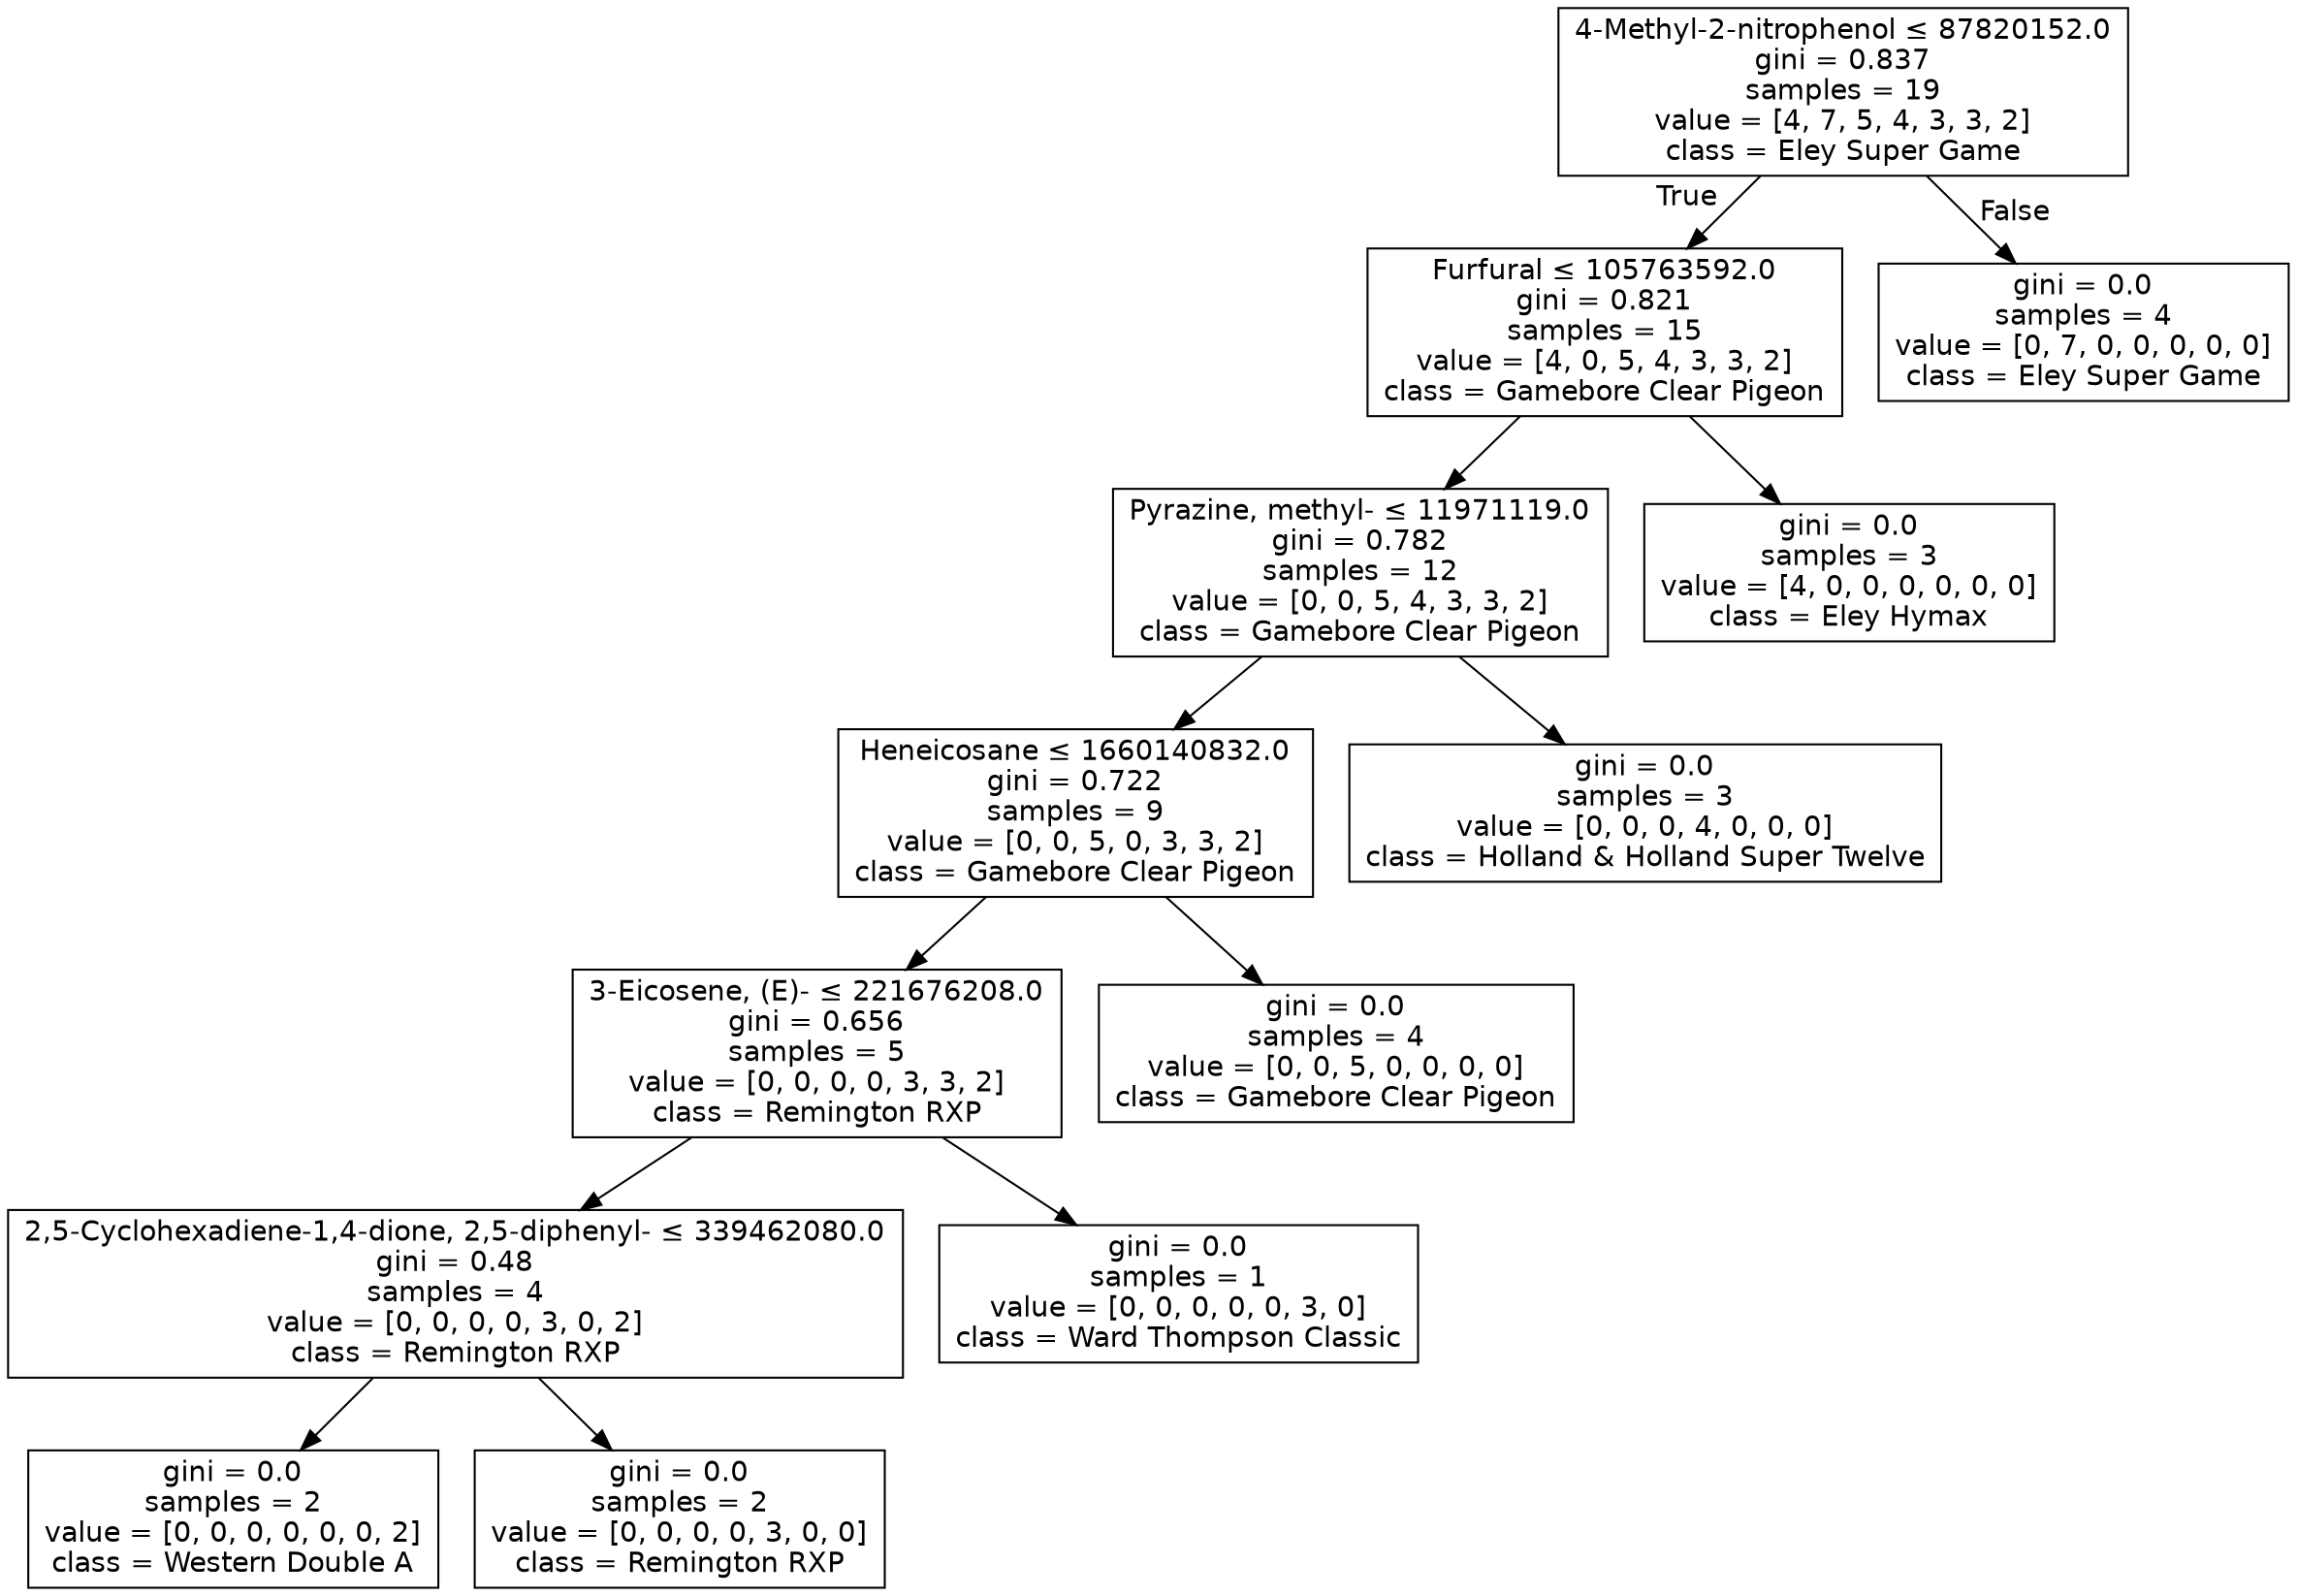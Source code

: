 digraph Tree {
node [shape=box, fontname="helvetica"] ;
edge [fontname="helvetica"] ;
0 [label=<4-Methyl-2-nitrophenol &le; 87820152.0<br/>gini = 0.837<br/>samples = 19<br/>value = [4, 7, 5, 4, 3, 3, 2]<br/>class = Eley Super Game>] ;
1 [label=<Furfural &le; 105763592.0<br/>gini = 0.821<br/>samples = 15<br/>value = [4, 0, 5, 4, 3, 3, 2]<br/>class = Gamebore Clear Pigeon>] ;
0 -> 1 [labeldistance=2.5, labelangle=45, headlabel="True"] ;
2 [label=<Pyrazine, methyl- &le; 11971119.0<br/>gini = 0.782<br/>samples = 12<br/>value = [0, 0, 5, 4, 3, 3, 2]<br/>class = Gamebore Clear Pigeon>] ;
1 -> 2 ;
3 [label=<Heneicosane &le; 1660140832.0<br/>gini = 0.722<br/>samples = 9<br/>value = [0, 0, 5, 0, 3, 3, 2]<br/>class = Gamebore Clear Pigeon>] ;
2 -> 3 ;
4 [label=<3-Eicosene, (E)- &le; 221676208.0<br/>gini = 0.656<br/>samples = 5<br/>value = [0, 0, 0, 0, 3, 3, 2]<br/>class = Remington RXP>] ;
3 -> 4 ;
5 [label=<2,5-Cyclohexadiene-1,4-dione, 2,5-diphenyl- &le; 339462080.0<br/>gini = 0.48<br/>samples = 4<br/>value = [0, 0, 0, 0, 3, 0, 2]<br/>class = Remington RXP>] ;
4 -> 5 ;
6 [label=<gini = 0.0<br/>samples = 2<br/>value = [0, 0, 0, 0, 0, 0, 2]<br/>class = Western Double A>] ;
5 -> 6 ;
7 [label=<gini = 0.0<br/>samples = 2<br/>value = [0, 0, 0, 0, 3, 0, 0]<br/>class = Remington RXP>] ;
5 -> 7 ;
8 [label=<gini = 0.0<br/>samples = 1<br/>value = [0, 0, 0, 0, 0, 3, 0]<br/>class = Ward Thompson Classic>] ;
4 -> 8 ;
9 [label=<gini = 0.0<br/>samples = 4<br/>value = [0, 0, 5, 0, 0, 0, 0]<br/>class = Gamebore Clear Pigeon>] ;
3 -> 9 ;
10 [label=<gini = 0.0<br/>samples = 3<br/>value = [0, 0, 0, 4, 0, 0, 0]<br/>class = Holland &amp; Holland Super Twelve>] ;
2 -> 10 ;
11 [label=<gini = 0.0<br/>samples = 3<br/>value = [4, 0, 0, 0, 0, 0, 0]<br/>class = Eley Hymax>] ;
1 -> 11 ;
12 [label=<gini = 0.0<br/>samples = 4<br/>value = [0, 7, 0, 0, 0, 0, 0]<br/>class = Eley Super Game>] ;
0 -> 12 [labeldistance=2.5, labelangle=-45, headlabel="False"] ;
}
